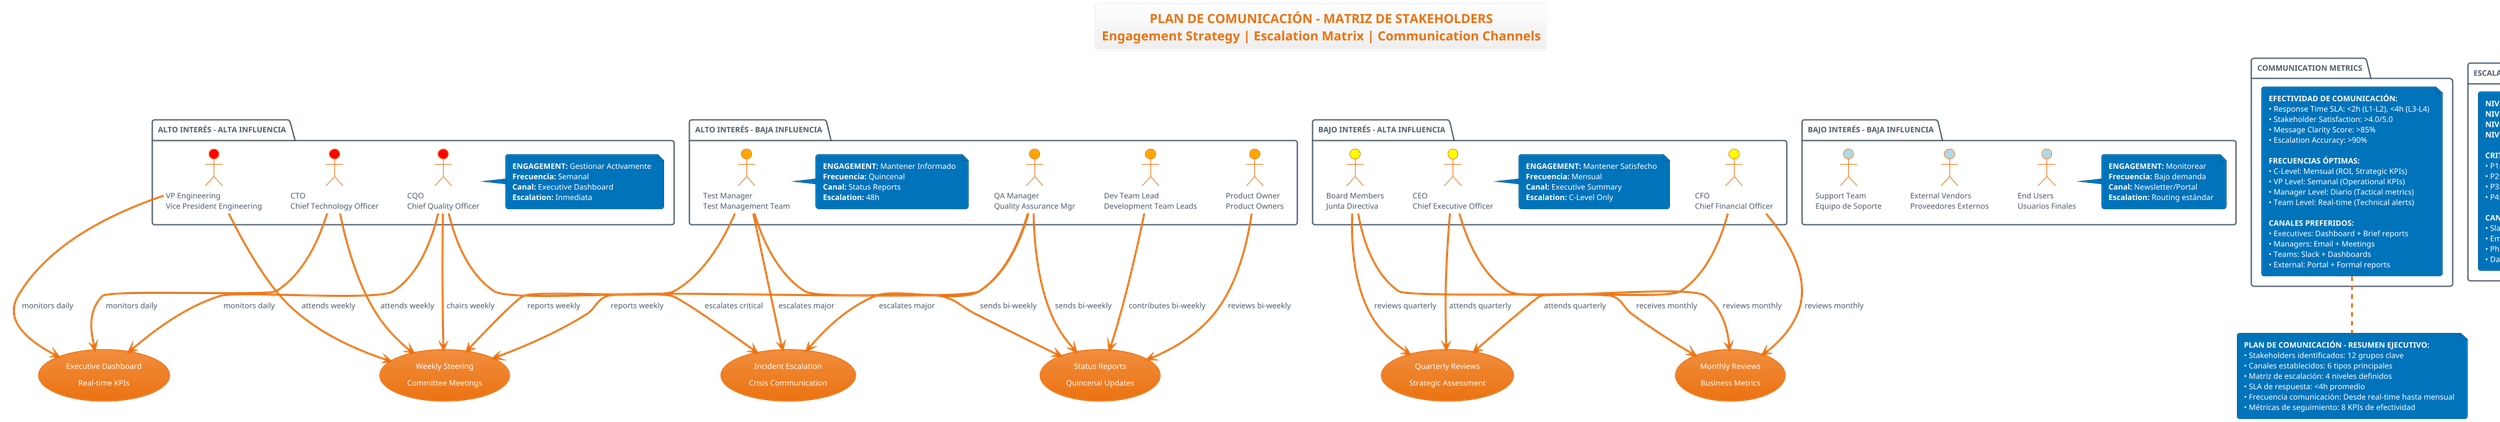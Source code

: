 @startuml plan-comunicacion-optimizado
!theme aws-orange

title **PLAN DE COMUNICACIÓN - MATRIZ DE STAKEHOLDERS**\nEngagement Strategy | Escalation Matrix | Communication Channels

' Definición de stakeholders por nivel de influencia/interés
package "ALTO INTERÉS - ALTA INFLUENCIA" {
    actor "CQO\nChief Quality Officer" as CQO #red
    actor "CTO\nChief Technology Officer" as CTO #red
    actor "VP Engineering\nVice President Engineering" as VPE #red
    
    note right of CQO
        **ENGAGEMENT:** Gestionar Activamente
        **Frecuencia:** Semanal
        **Canal:** Executive Dashboard
        **Escalation:** Inmediata
    end note
}

package "ALTO INTERÉS - BAJA INFLUENCIA" {
    actor "Test Manager\nTest Management Team" as TM #orange
    actor "QA Manager\nQuality Assurance Mgr" as QM #orange
    actor "Dev Team Lead\nDevelopment Team Leads" as DTL #orange
    actor "Product Owner\nProduct Owners" as PO #orange
    
    note right of TM
        **ENGAGEMENT:** Mantener Informado
        **Frecuencia:** Quincenal
        **Canal:** Status Reports
        **Escalation:** 48h
    end note
}

package "BAJO INTERÉS - ALTA INFLUENCIA" {
    actor "CEO\nChief Executive Officer" as CEO #yellow
    actor "CFO\nChief Financial Officer" as CFO #yellow
    actor "Board Members\nJunta Directiva" as BOARD #yellow
    
    note right of CEO
        **ENGAGEMENT:** Mantener Satisfecho
        **Frecuencia:** Mensual
        **Canal:** Executive Summary
        **Escalation:** C-Level Only
    end note
}

package "BAJO INTERÉS - BAJA INFLUENCIA" {
    actor "End Users\nUsuarios Finales" as EU #lightblue
    actor "External Vendors\nProveedores Externos" as EV #lightblue
    actor "Support Team\nEquipo de Soporte" as ST #lightblue
    
    note right of EU
        **ENGAGEMENT:** Monitorear
        **Frecuencia:** Bajo demanda
        **Canal:** Newsletter/Portal
        **Escalation:** Routing estándar
    end note
}

' Canales de comunicación como casos de uso
usecase "Executive Dashboard\nReal-time KPIs" as ED
usecase "Weekly Steering\nCommittee Meetings" as WSC
usecase "Status Reports\nQuincenal Updates" as SR
usecase "Monthly Reviews\nBusiness Metrics" as MR
usecase "Quarterly Reviews\nStrategic Assessment" as QR
usecase "Incident Escalation\nCrisis Communication" as IE

' Relaciones de comunicación
CQO --> ED : monitors daily
CTO --> ED : monitors daily  
VPE --> ED : monitors daily

CQO --> WSC : chairs weekly
CTO --> WSC : attends weekly
VPE --> WSC : attends weekly
TM --> WSC : reports weekly
QM --> WSC : reports weekly

TM --> SR : sends bi-weekly
QM --> SR : sends bi-weekly
DTL --> SR : contributes bi-weekly
PO --> SR : reviews bi-weekly

CEO --> MR : reviews monthly
CFO --> MR : reviews monthly
BOARD --> MR : receives monthly

CEO --> QR : attends quarterly
CFO --> QR : attends quarterly
BOARD --> QR : reviews quarterly

CQO --> IE : escalates critical
TM --> IE : escalates major
QM --> IE : escalates major

' Procedimientos de escalación
package "ESCALATION MATRIX" {
    note as ESC
        **NIVEL 1 (0-4h):** Team Lead → Manager
        **NIVEL 2 (4-24h):** Manager → Director
        **NIVEL 3 (24-48h):** Director → VP/CTO
        **NIVEL 4 (48h+):** VP/CTO → C-Level
        
        **CRITERIOS DE ESCALACIÓN:**
        • P1: Impact >1000 users - Nivel 4
        • P2: SLA breach >4h - Nivel 3  
        • P3: Quality gate failure - Nivel 2
        • P4: Process deviation - Nivel 1
        
        **CANALES DE CRISIS:**
        • Slack: #quality-incidents
        • Email: quality-alerts@ibm.com
        • Phone: On-call rotation
        • Dashboard: Red alerts
    end note
}

' Métricas de comunicación
package "COMMUNICATION METRICS" {
    note as CM
        **EFECTIVIDAD DE COMUNICACIÓN:**
        • Response Time SLA: <2h (L1-L2), <4h (L3-L4)
        • Stakeholder Satisfaction: >4.0/5.0
        • Message Clarity Score: >85%
        • Escalation Accuracy: >90%
        
        **FRECUENCIAS ÓPTIMAS:**
        • C-Level: Mensual (ROI, Strategic KPIs)
        • VP Level: Semanal (Operational KPIs)
        • Manager Level: Diario (Tactical metrics)
        • Team Level: Real-time (Technical alerts)
        
        **CANALES PREFERIDOS:**
        • Executives: Dashboard + Brief reports
        • Managers: Email + Meetings
        • Teams: Slack + Dashboards
        • External: Portal + Formal reports
    end note
}

note bottom
    **PLAN DE COMUNICACIÓN - RESUMEN EJECUTIVO:**
    • Stakeholders identificados: 12 grupos clave
    • Canales establecidos: 6 tipos principales
    • Matriz de escalación: 4 niveles definidos
    • SLA de respuesta: <4h promedio
    • Frecuencia comunicación: Desde real-time hasta mensual
    • Métricas de seguimiento: 8 KPIs de efectividad
end note

@enduml
